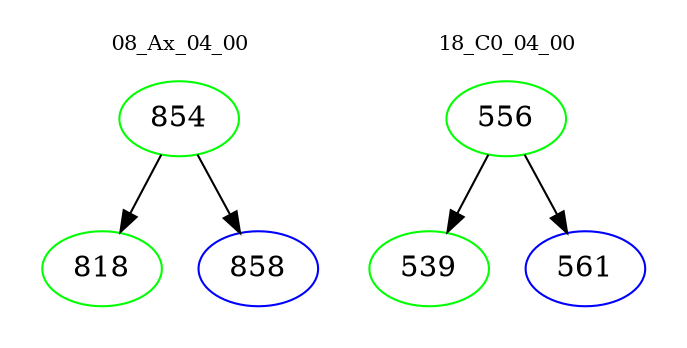 digraph{
subgraph cluster_0 {
color = white
label = "08_Ax_04_00";
fontsize=10;
T0_854 [label="854", color="green"]
T0_854 -> T0_818 [color="black"]
T0_818 [label="818", color="green"]
T0_854 -> T0_858 [color="black"]
T0_858 [label="858", color="blue"]
}
subgraph cluster_1 {
color = white
label = "18_C0_04_00";
fontsize=10;
T1_556 [label="556", color="green"]
T1_556 -> T1_539 [color="black"]
T1_539 [label="539", color="green"]
T1_556 -> T1_561 [color="black"]
T1_561 [label="561", color="blue"]
}
}
